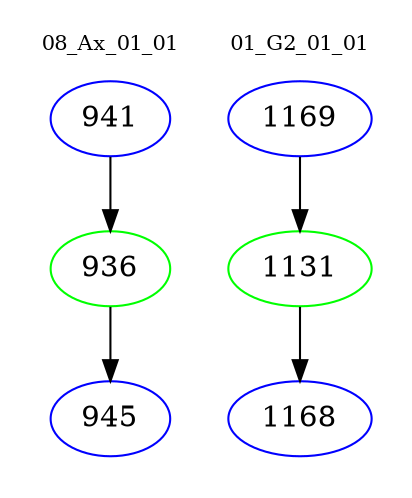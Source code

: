 digraph{
subgraph cluster_0 {
color = white
label = "08_Ax_01_01";
fontsize=10;
T0_941 [label="941", color="blue"]
T0_941 -> T0_936 [color="black"]
T0_936 [label="936", color="green"]
T0_936 -> T0_945 [color="black"]
T0_945 [label="945", color="blue"]
}
subgraph cluster_1 {
color = white
label = "01_G2_01_01";
fontsize=10;
T1_1169 [label="1169", color="blue"]
T1_1169 -> T1_1131 [color="black"]
T1_1131 [label="1131", color="green"]
T1_1131 -> T1_1168 [color="black"]
T1_1168 [label="1168", color="blue"]
}
}
